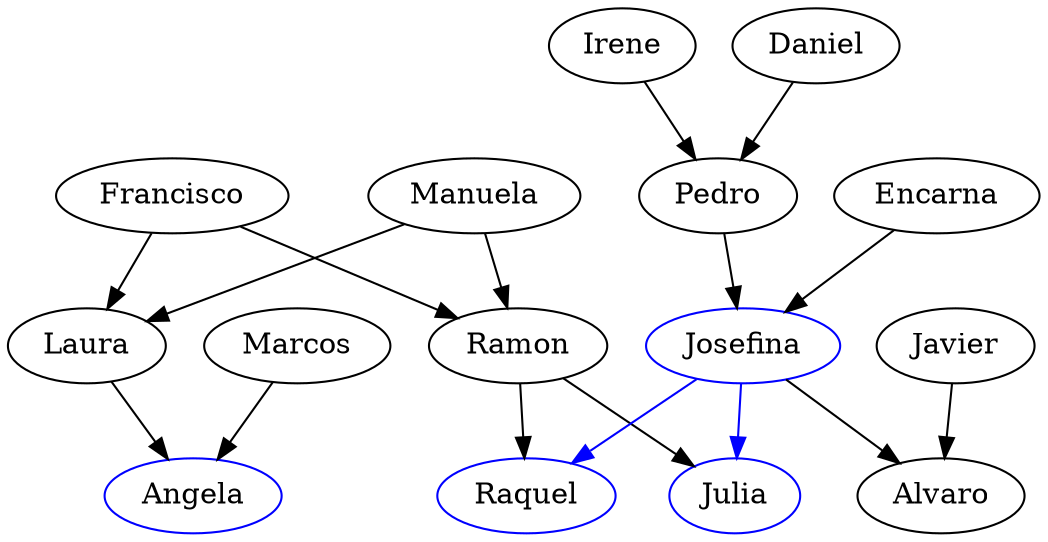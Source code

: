 strict digraph G {
  1 [ label="Francisco" ];
  2 [ label="Manuela" ];
  3 [ label="Laura" ];
  4 [ label="Ramon" ];
  5 [ label="Marcos" ];
  6 [ color="blue" label="Angela" ];
  7 [ label="Irene" ];
  8 [ label="Daniel" ];
  9 [ label="Pedro" ];
  10 [ label="Encarna" ];
  11 [ color="blue" label="Josefina" ];
  12 [ label="Javier" ];
  13 [ color="blue" label="Raquel" ];
  14 [ color="blue" label="Julia" ];
  15 [ label="Alvaro" ];
  1 -> 3 [ ];
  2 -> 3 [ ];
  3 -> 6 [ ];
  5 -> 6 [ ];
  1 -> 4 [ ];
  2 -> 4 [ ];
  7 -> 9 [ ];
  8 -> 9 [ ];
  9 -> 11 [ ];
  10 -> 11 [ ];
  11 -> 13 [ color="blue" ];
  11 -> 14 [ color="blue" ];
  4 -> 13 [ ];
  4 -> 14 [ ];
  11 -> 15 [ ];
  12 -> 15 [ ];
}
